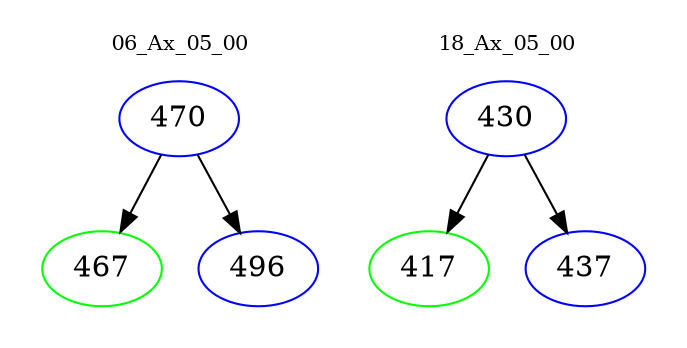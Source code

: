 digraph{
subgraph cluster_0 {
color = white
label = "06_Ax_05_00";
fontsize=10;
T0_470 [label="470", color="blue"]
T0_470 -> T0_467 [color="black"]
T0_467 [label="467", color="green"]
T0_470 -> T0_496 [color="black"]
T0_496 [label="496", color="blue"]
}
subgraph cluster_1 {
color = white
label = "18_Ax_05_00";
fontsize=10;
T1_430 [label="430", color="blue"]
T1_430 -> T1_417 [color="black"]
T1_417 [label="417", color="green"]
T1_430 -> T1_437 [color="black"]
T1_437 [label="437", color="blue"]
}
}
